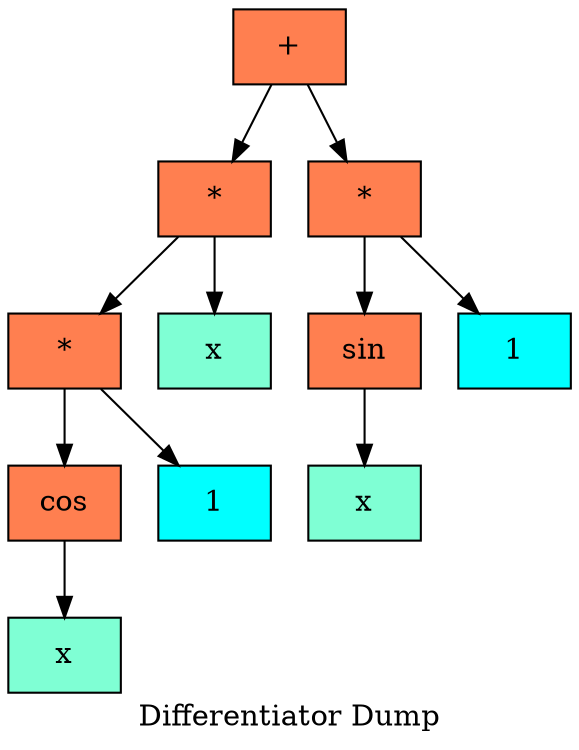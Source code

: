   digraph tree  {
  node[   shape     = "Mrecord",  style     = "filled",  fillcolor = "aqua",  fontcolor = "#000000",  margin    = "0.075"];
  rankdir   = "TB";

  label     = "Differentiator Dump";
"node4" [shape = "record", label = "{+}", fillcolor = "coral"]
"node5" [shape = "record", label = "{*}", fillcolor = "coral"]
"node6" [shape = "record", label = "{*}", fillcolor = "coral"]
"node7" [shape = "record", label = "{cos}", fillcolor = "coral"]
"node8" [shape = "record", label = "{x}", fillcolor = "aquamarine"]
"node7" -> "node8"
"node6" -> "node7"
"node9" [shape = "record", label = "{1}", fillcolor = "aqua"]
"node6" -> "node9"
"node5" -> "node6"
"node10" [shape = "record", label = "{x}", fillcolor = "aquamarine"]
"node5" -> "node10"
"node4" -> "node5"
"node11" [shape = "record", label = "{*}", fillcolor = "coral"]
"node12" [shape = "record", label = "{sin}", fillcolor = "coral"]
"node13" [shape = "record", label = "{x}", fillcolor = "aquamarine"]
"node12" -> "node13"
"node11" -> "node12"
"node14" [shape = "record", label = "{1}", fillcolor = "aqua"]
"node11" -> "node14"
"node4" -> "node11"
  }